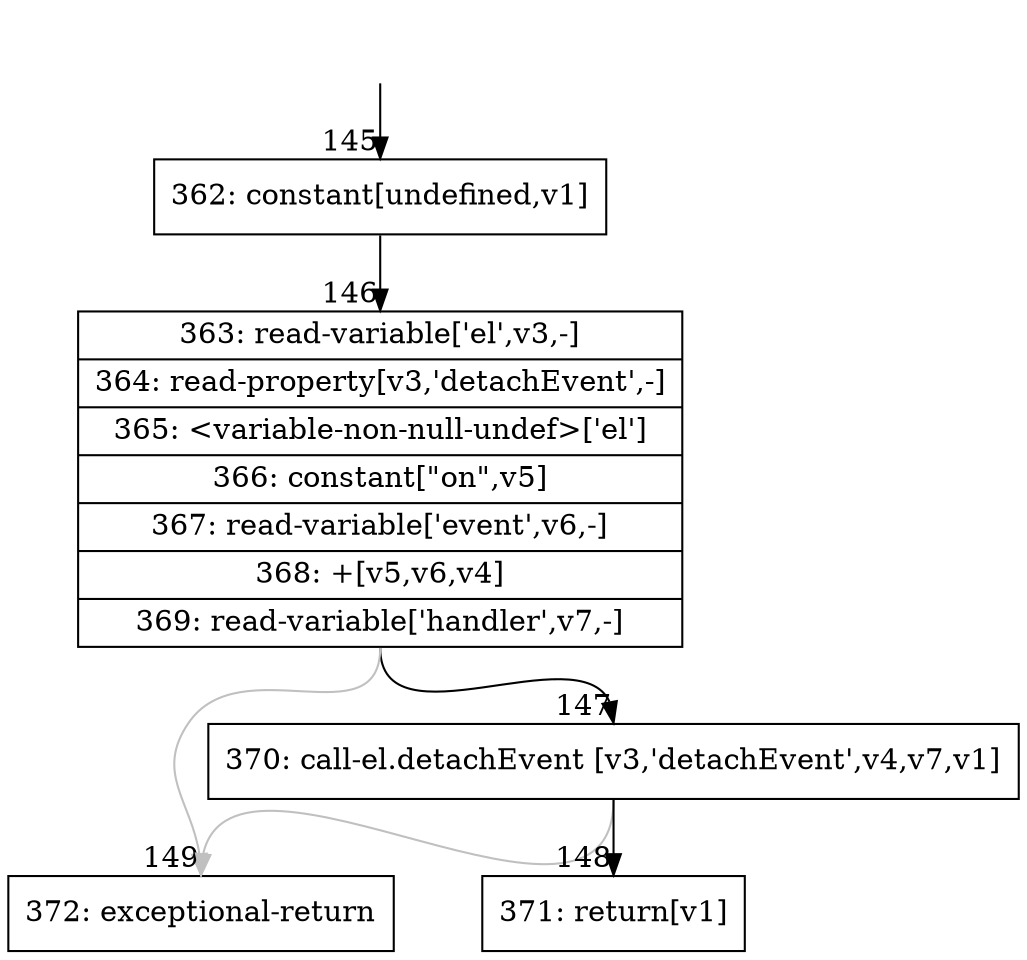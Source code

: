 digraph {
rankdir="TD"
BB_entry19[shape=none,label=""];
BB_entry19 -> BB145 [tailport=s, headport=n, headlabel="    145"]
BB145 [shape=record label="{362: constant[undefined,v1]}" ] 
BB145 -> BB146 [tailport=s, headport=n, headlabel="      146"]
BB146 [shape=record label="{363: read-variable['el',v3,-]|364: read-property[v3,'detachEvent',-]|365: \<variable-non-null-undef\>['el']|366: constant[\"on\",v5]|367: read-variable['event',v6,-]|368: +[v5,v6,v4]|369: read-variable['handler',v7,-]}" ] 
BB146 -> BB147 [tailport=s, headport=n, headlabel="      147"]
BB146 -> BB149 [tailport=s, headport=n, color=gray, headlabel="      149"]
BB147 [shape=record label="{370: call-el.detachEvent [v3,'detachEvent',v4,v7,v1]}" ] 
BB147 -> BB148 [tailport=s, headport=n, headlabel="      148"]
BB147 -> BB149 [tailport=s, headport=n, color=gray]
BB148 [shape=record label="{371: return[v1]}" ] 
BB149 [shape=record label="{372: exceptional-return}" ] 
//#$~ 113
}
